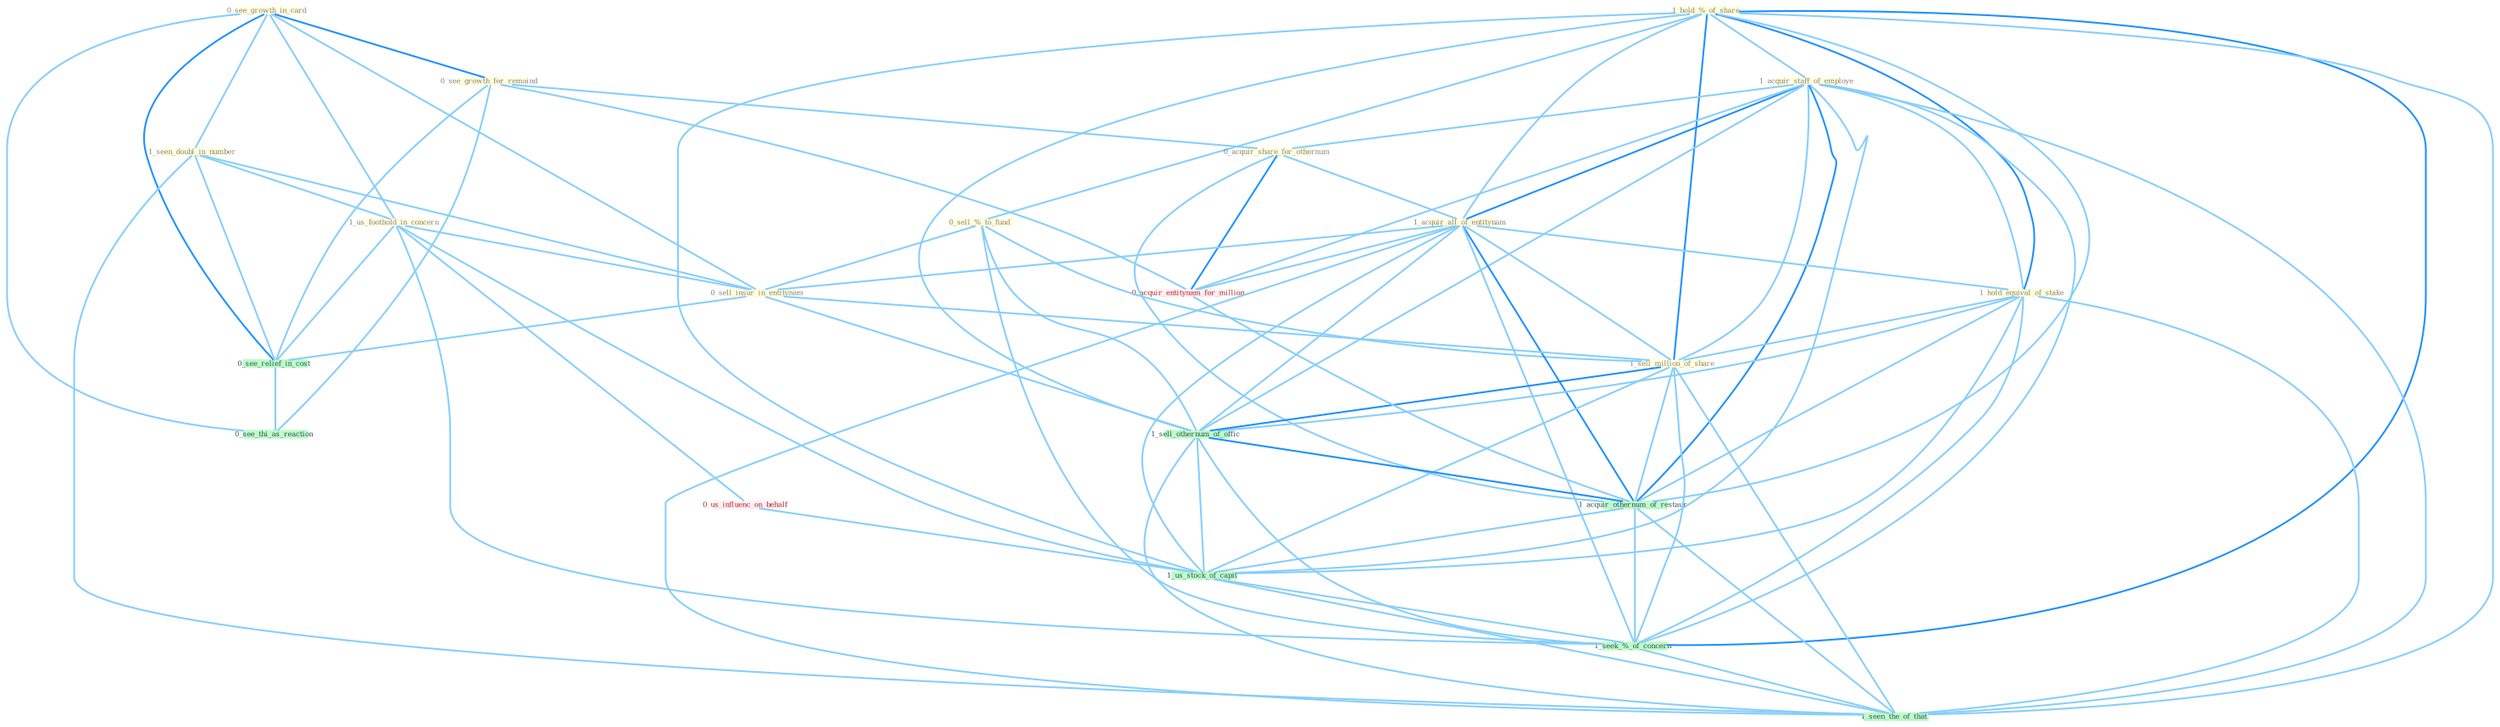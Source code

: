 Graph G{ 
    node
    [shape=polygon,style=filled,width=.5,height=.06,color="#BDFCC9",fixedsize=true,fontsize=4,
    fontcolor="#2f4f4f"];
    {node
    [color="#ffffe0", fontcolor="#8b7d6b"] "0_see_growth_in_card " "1_hold_%_of_share " "0_see_growth_for_remaind " "1_seen_doubl_in_number " "1_acquir_staff_of_employe " "0_acquir_share_for_othernum " "0_sell_%_to_fund " "1_acquir_all_of_entitynam " "1_hold_equival_of_stake " "1_us_foothold_in_concern " "0_sell_insur_in_entitynam " "1_sell_million_of_share "}
{node [color="#fff0f5", fontcolor="#b22222"] "0_acquir_entitynam_for_million " "0_us_influenc_on_behalf "}
edge [color="#B0E2FF"];

	"0_see_growth_in_card " -- "0_see_growth_for_remaind " [w="2", color="#1e90ff" , len=0.8];
	"0_see_growth_in_card " -- "1_seen_doubl_in_number " [w="1", color="#87cefa" ];
	"0_see_growth_in_card " -- "1_us_foothold_in_concern " [w="1", color="#87cefa" ];
	"0_see_growth_in_card " -- "0_sell_insur_in_entitynam " [w="1", color="#87cefa" ];
	"0_see_growth_in_card " -- "0_see_relief_in_cost " [w="2", color="#1e90ff" , len=0.8];
	"0_see_growth_in_card " -- "0_see_thi_as_reaction " [w="1", color="#87cefa" ];
	"1_hold_%_of_share " -- "1_acquir_staff_of_employe " [w="1", color="#87cefa" ];
	"1_hold_%_of_share " -- "0_sell_%_to_fund " [w="1", color="#87cefa" ];
	"1_hold_%_of_share " -- "1_acquir_all_of_entitynam " [w="1", color="#87cefa" ];
	"1_hold_%_of_share " -- "1_hold_equival_of_stake " [w="2", color="#1e90ff" , len=0.8];
	"1_hold_%_of_share " -- "1_sell_million_of_share " [w="2", color="#1e90ff" , len=0.8];
	"1_hold_%_of_share " -- "1_sell_othernum_of_offic " [w="1", color="#87cefa" ];
	"1_hold_%_of_share " -- "1_acquir_othernum_of_restaur " [w="1", color="#87cefa" ];
	"1_hold_%_of_share " -- "1_us_stock_of_capit " [w="1", color="#87cefa" ];
	"1_hold_%_of_share " -- "1_seek_%_of_concern " [w="2", color="#1e90ff" , len=0.8];
	"1_hold_%_of_share " -- "1_seen_the_of_that " [w="1", color="#87cefa" ];
	"0_see_growth_for_remaind " -- "0_acquir_share_for_othernum " [w="1", color="#87cefa" ];
	"0_see_growth_for_remaind " -- "0_acquir_entitynam_for_million " [w="1", color="#87cefa" ];
	"0_see_growth_for_remaind " -- "0_see_relief_in_cost " [w="1", color="#87cefa" ];
	"0_see_growth_for_remaind " -- "0_see_thi_as_reaction " [w="1", color="#87cefa" ];
	"1_seen_doubl_in_number " -- "1_us_foothold_in_concern " [w="1", color="#87cefa" ];
	"1_seen_doubl_in_number " -- "0_sell_insur_in_entitynam " [w="1", color="#87cefa" ];
	"1_seen_doubl_in_number " -- "0_see_relief_in_cost " [w="1", color="#87cefa" ];
	"1_seen_doubl_in_number " -- "1_seen_the_of_that " [w="1", color="#87cefa" ];
	"1_acquir_staff_of_employe " -- "0_acquir_share_for_othernum " [w="1", color="#87cefa" ];
	"1_acquir_staff_of_employe " -- "1_acquir_all_of_entitynam " [w="2", color="#1e90ff" , len=0.8];
	"1_acquir_staff_of_employe " -- "1_hold_equival_of_stake " [w="1", color="#87cefa" ];
	"1_acquir_staff_of_employe " -- "1_sell_million_of_share " [w="1", color="#87cefa" ];
	"1_acquir_staff_of_employe " -- "0_acquir_entitynam_for_million " [w="1", color="#87cefa" ];
	"1_acquir_staff_of_employe " -- "1_sell_othernum_of_offic " [w="1", color="#87cefa" ];
	"1_acquir_staff_of_employe " -- "1_acquir_othernum_of_restaur " [w="2", color="#1e90ff" , len=0.8];
	"1_acquir_staff_of_employe " -- "1_us_stock_of_capit " [w="1", color="#87cefa" ];
	"1_acquir_staff_of_employe " -- "1_seek_%_of_concern " [w="1", color="#87cefa" ];
	"1_acquir_staff_of_employe " -- "1_seen_the_of_that " [w="1", color="#87cefa" ];
	"0_acquir_share_for_othernum " -- "1_acquir_all_of_entitynam " [w="1", color="#87cefa" ];
	"0_acquir_share_for_othernum " -- "0_acquir_entitynam_for_million " [w="2", color="#1e90ff" , len=0.8];
	"0_acquir_share_for_othernum " -- "1_acquir_othernum_of_restaur " [w="1", color="#87cefa" ];
	"0_sell_%_to_fund " -- "0_sell_insur_in_entitynam " [w="1", color="#87cefa" ];
	"0_sell_%_to_fund " -- "1_sell_million_of_share " [w="1", color="#87cefa" ];
	"0_sell_%_to_fund " -- "1_sell_othernum_of_offic " [w="1", color="#87cefa" ];
	"0_sell_%_to_fund " -- "1_seek_%_of_concern " [w="1", color="#87cefa" ];
	"1_acquir_all_of_entitynam " -- "1_hold_equival_of_stake " [w="1", color="#87cefa" ];
	"1_acquir_all_of_entitynam " -- "0_sell_insur_in_entitynam " [w="1", color="#87cefa" ];
	"1_acquir_all_of_entitynam " -- "1_sell_million_of_share " [w="1", color="#87cefa" ];
	"1_acquir_all_of_entitynam " -- "0_acquir_entitynam_for_million " [w="1", color="#87cefa" ];
	"1_acquir_all_of_entitynam " -- "1_sell_othernum_of_offic " [w="1", color="#87cefa" ];
	"1_acquir_all_of_entitynam " -- "1_acquir_othernum_of_restaur " [w="2", color="#1e90ff" , len=0.8];
	"1_acquir_all_of_entitynam " -- "1_us_stock_of_capit " [w="1", color="#87cefa" ];
	"1_acquir_all_of_entitynam " -- "1_seek_%_of_concern " [w="1", color="#87cefa" ];
	"1_acquir_all_of_entitynam " -- "1_seen_the_of_that " [w="1", color="#87cefa" ];
	"1_hold_equival_of_stake " -- "1_sell_million_of_share " [w="1", color="#87cefa" ];
	"1_hold_equival_of_stake " -- "1_sell_othernum_of_offic " [w="1", color="#87cefa" ];
	"1_hold_equival_of_stake " -- "1_acquir_othernum_of_restaur " [w="1", color="#87cefa" ];
	"1_hold_equival_of_stake " -- "1_us_stock_of_capit " [w="1", color="#87cefa" ];
	"1_hold_equival_of_stake " -- "1_seek_%_of_concern " [w="1", color="#87cefa" ];
	"1_hold_equival_of_stake " -- "1_seen_the_of_that " [w="1", color="#87cefa" ];
	"1_us_foothold_in_concern " -- "0_sell_insur_in_entitynam " [w="1", color="#87cefa" ];
	"1_us_foothold_in_concern " -- "0_us_influenc_on_behalf " [w="1", color="#87cefa" ];
	"1_us_foothold_in_concern " -- "0_see_relief_in_cost " [w="1", color="#87cefa" ];
	"1_us_foothold_in_concern " -- "1_us_stock_of_capit " [w="1", color="#87cefa" ];
	"1_us_foothold_in_concern " -- "1_seek_%_of_concern " [w="1", color="#87cefa" ];
	"0_sell_insur_in_entitynam " -- "1_sell_million_of_share " [w="1", color="#87cefa" ];
	"0_sell_insur_in_entitynam " -- "1_sell_othernum_of_offic " [w="1", color="#87cefa" ];
	"0_sell_insur_in_entitynam " -- "0_see_relief_in_cost " [w="1", color="#87cefa" ];
	"1_sell_million_of_share " -- "1_sell_othernum_of_offic " [w="2", color="#1e90ff" , len=0.8];
	"1_sell_million_of_share " -- "1_acquir_othernum_of_restaur " [w="1", color="#87cefa" ];
	"1_sell_million_of_share " -- "1_us_stock_of_capit " [w="1", color="#87cefa" ];
	"1_sell_million_of_share " -- "1_seek_%_of_concern " [w="1", color="#87cefa" ];
	"1_sell_million_of_share " -- "1_seen_the_of_that " [w="1", color="#87cefa" ];
	"0_acquir_entitynam_for_million " -- "1_acquir_othernum_of_restaur " [w="1", color="#87cefa" ];
	"1_sell_othernum_of_offic " -- "1_acquir_othernum_of_restaur " [w="2", color="#1e90ff" , len=0.8];
	"1_sell_othernum_of_offic " -- "1_us_stock_of_capit " [w="1", color="#87cefa" ];
	"1_sell_othernum_of_offic " -- "1_seek_%_of_concern " [w="1", color="#87cefa" ];
	"1_sell_othernum_of_offic " -- "1_seen_the_of_that " [w="1", color="#87cefa" ];
	"0_us_influenc_on_behalf " -- "1_us_stock_of_capit " [w="1", color="#87cefa" ];
	"0_see_relief_in_cost " -- "0_see_thi_as_reaction " [w="1", color="#87cefa" ];
	"1_acquir_othernum_of_restaur " -- "1_us_stock_of_capit " [w="1", color="#87cefa" ];
	"1_acquir_othernum_of_restaur " -- "1_seek_%_of_concern " [w="1", color="#87cefa" ];
	"1_acquir_othernum_of_restaur " -- "1_seen_the_of_that " [w="1", color="#87cefa" ];
	"1_us_stock_of_capit " -- "1_seek_%_of_concern " [w="1", color="#87cefa" ];
	"1_us_stock_of_capit " -- "1_seen_the_of_that " [w="1", color="#87cefa" ];
	"1_seek_%_of_concern " -- "1_seen_the_of_that " [w="1", color="#87cefa" ];
}